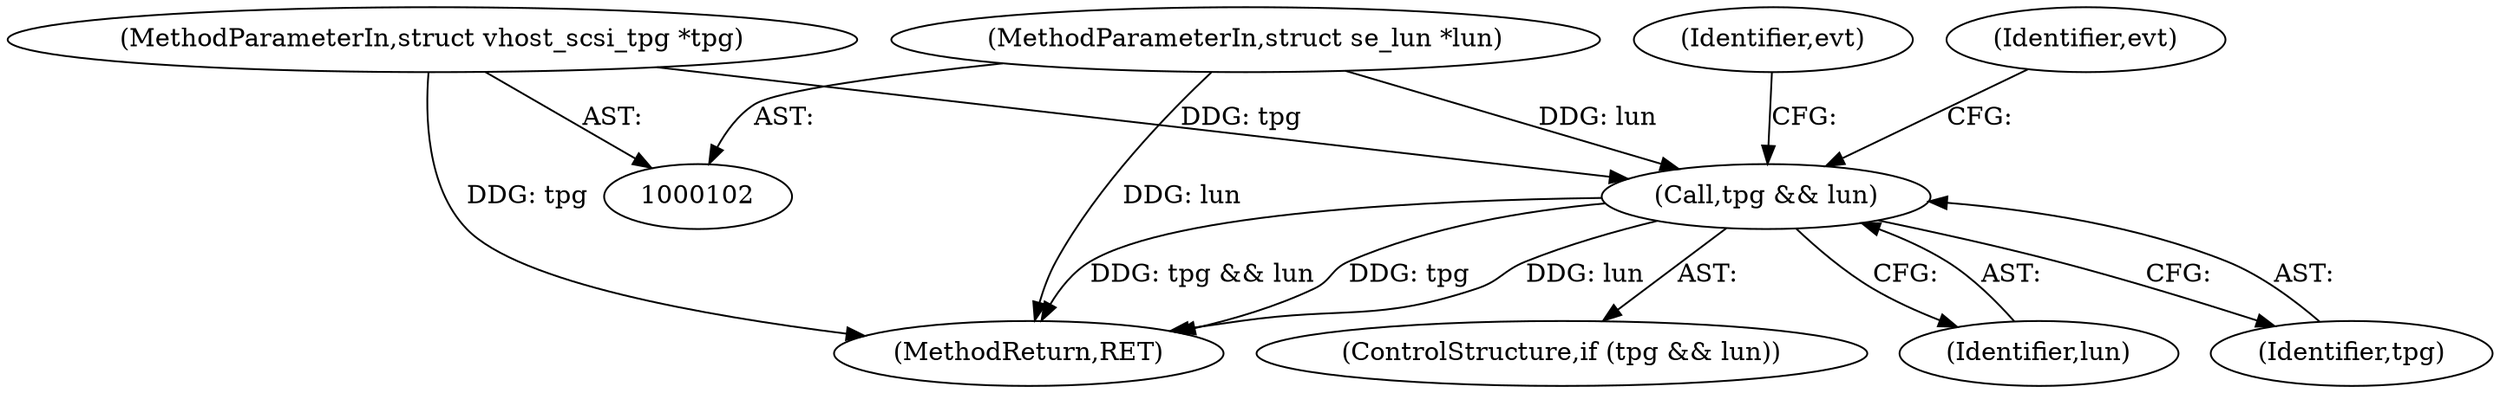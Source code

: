 digraph "0_linux_59c816c1f24df0204e01851431d3bab3eb76719c_0@pointer" {
"1000121" [label="(Call,tpg && lun)"];
"1000104" [label="(MethodParameterIn,struct vhost_scsi_tpg *tpg)"];
"1000105" [label="(MethodParameterIn,struct se_lun *lun)"];
"1000122" [label="(Identifier,tpg)"];
"1000184" [label="(Identifier,evt)"];
"1000121" [label="(Call,tpg && lun)"];
"1000105" [label="(MethodParameterIn,struct se_lun *lun)"];
"1000199" [label="(MethodReturn,RET)"];
"1000104" [label="(MethodParameterIn,struct vhost_scsi_tpg *tpg)"];
"1000120" [label="(ControlStructure,if (tpg && lun))"];
"1000123" [label="(Identifier,lun)"];
"1000129" [label="(Identifier,evt)"];
"1000121" -> "1000120"  [label="AST: "];
"1000121" -> "1000122"  [label="CFG: "];
"1000121" -> "1000123"  [label="CFG: "];
"1000122" -> "1000121"  [label="AST: "];
"1000123" -> "1000121"  [label="AST: "];
"1000129" -> "1000121"  [label="CFG: "];
"1000184" -> "1000121"  [label="CFG: "];
"1000121" -> "1000199"  [label="DDG: lun"];
"1000121" -> "1000199"  [label="DDG: tpg && lun"];
"1000121" -> "1000199"  [label="DDG: tpg"];
"1000104" -> "1000121"  [label="DDG: tpg"];
"1000105" -> "1000121"  [label="DDG: lun"];
"1000104" -> "1000102"  [label="AST: "];
"1000104" -> "1000199"  [label="DDG: tpg"];
"1000105" -> "1000102"  [label="AST: "];
"1000105" -> "1000199"  [label="DDG: lun"];
}
